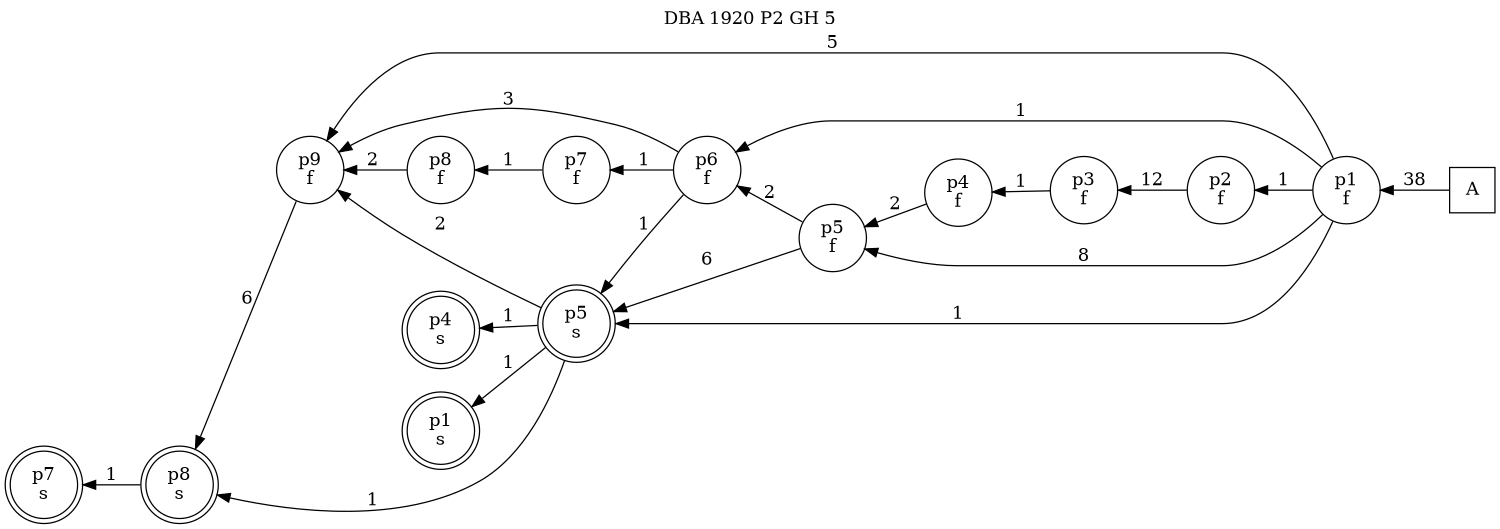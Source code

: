 digraph DBA_1920_P2_GH_5_GOOD {
labelloc="tl"
label= " DBA 1920 P2 GH 5 "
rankdir="RL";
graph [ size=" 10 , 10 !"]

"A" [shape="square" label="A"]
"p1_f" [shape="circle" label="p1
f"]
"p2_f" [shape="circle" label="p2
f"]
"p3_f" [shape="circle" label="p3
f"]
"p4_f" [shape="circle" label="p4
f"]
"p5_f" [shape="circle" label="p5
f"]
"p6_f" [shape="circle" label="p6
f"]
"p7_f" [shape="circle" label="p7
f"]
"p8_f" [shape="circle" label="p8
f"]
"p9_f" [shape="circle" label="p9
f"]
"p5_s" [shape="doublecircle" label="p5
s"]
"p8_s" [shape="doublecircle" label="p8
s"]
"p7_s" [shape="doublecircle" label="p7
s"]
"p4_s" [shape="doublecircle" label="p4
s"]
"p1_s" [shape="doublecircle" label="p1
s"]
"A" -> "p1_f" [ label=38]
"p1_f" -> "p2_f" [ label=1]
"p1_f" -> "p5_f" [ label=8]
"p1_f" -> "p6_f" [ label=1]
"p1_f" -> "p9_f" [ label=5]
"p1_f" -> "p5_s" [ label=1]
"p2_f" -> "p3_f" [ label=12]
"p3_f" -> "p4_f" [ label=1]
"p4_f" -> "p5_f" [ label=2]
"p5_f" -> "p6_f" [ label=2]
"p5_f" -> "p5_s" [ label=6]
"p6_f" -> "p7_f" [ label=1]
"p6_f" -> "p9_f" [ label=3]
"p6_f" -> "p5_s" [ label=1]
"p7_f" -> "p8_f" [ label=1]
"p8_f" -> "p9_f" [ label=2]
"p9_f" -> "p8_s" [ label=6]
"p5_s" -> "p9_f" [ label=2]
"p5_s" -> "p8_s" [ label=1]
"p5_s" -> "p4_s" [ label=1]
"p5_s" -> "p1_s" [ label=1]
"p8_s" -> "p7_s" [ label=1]
}
